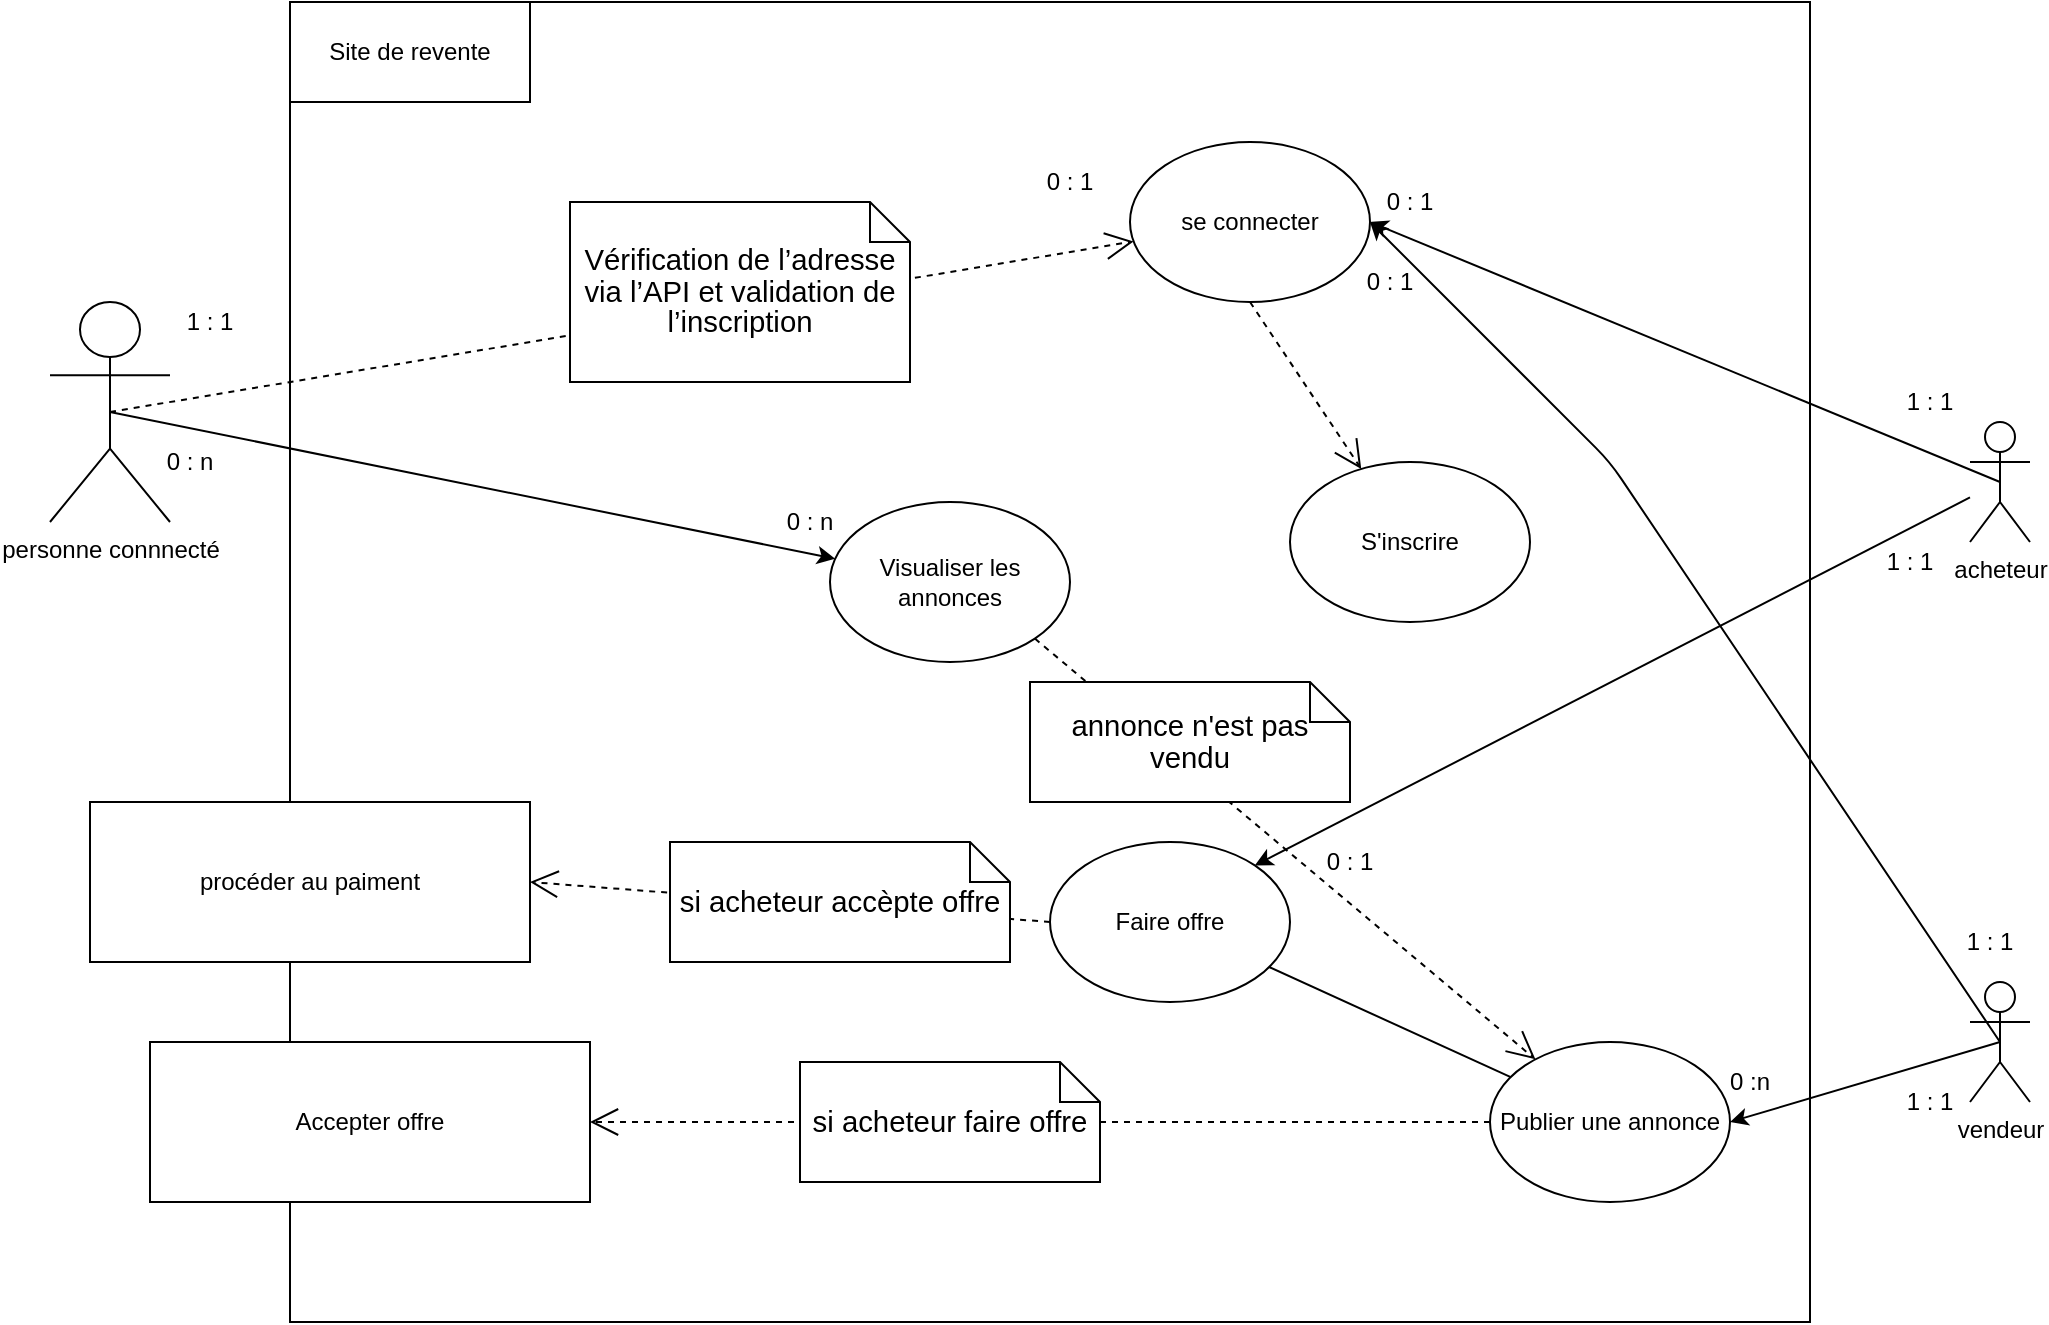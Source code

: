 <mxfile version="14.2.4" type="device" pages="4"><diagram id="rgBMJXBzoV_XXJO4vEb3" name="Page-1"><mxGraphModel dx="4521" dy="578" grid="1" gridSize="10" guides="1" tooltips="1" connect="1" arrows="1" fold="1" page="1" pageScale="1" pageWidth="3300" pageHeight="4681" math="0" shadow="0"><root><mxCell id="0"/><mxCell id="1" parent="0"/><mxCell id="BwnUy5WN9naEGn0tJ4Rj-2" value="" style="rounded=0;whiteSpace=wrap;html=1;" vertex="1" parent="1"><mxGeometry x="110" y="30" width="760" height="660" as="geometry"/></mxCell><mxCell id="BwnUy5WN9naEGn0tJ4Rj-3" value="Site de revente" style="rounded=0;whiteSpace=wrap;html=1;" vertex="1" parent="1"><mxGeometry x="110" y="30" width="120" height="50" as="geometry"/></mxCell><mxCell id="BwnUy5WN9naEGn0tJ4Rj-11" value="acheteur" style="shape=umlActor;verticalLabelPosition=bottom;verticalAlign=top;html=1;outlineConnect=0;" vertex="1" parent="1"><mxGeometry x="950" y="240" width="30" height="60" as="geometry"/></mxCell><mxCell id="BwnUy5WN9naEGn0tJ4Rj-12" value="vendeur" style="shape=umlActor;verticalLabelPosition=bottom;verticalAlign=top;html=1;outlineConnect=0;" vertex="1" parent="1"><mxGeometry x="950" y="520" width="30" height="60" as="geometry"/></mxCell><mxCell id="BwnUy5WN9naEGn0tJ4Rj-13" value="personne connnecté" style="shape=umlActor;verticalLabelPosition=bottom;verticalAlign=top;html=1;outlineConnect=0;" vertex="1" parent="1"><mxGeometry x="-10" y="180" width="60" height="110" as="geometry"/></mxCell><mxCell id="BwnUy5WN9naEGn0tJ4Rj-14" value="se connecter" style="ellipse;whiteSpace=wrap;html=1;" vertex="1" parent="1"><mxGeometry x="530" y="100" width="120" height="80" as="geometry"/></mxCell><mxCell id="BwnUy5WN9naEGn0tJ4Rj-16" value="S'inscrire" style="ellipse;whiteSpace=wrap;html=1;" vertex="1" parent="1"><mxGeometry x="610" y="260" width="120" height="80" as="geometry"/></mxCell><mxCell id="BwnUy5WN9naEGn0tJ4Rj-17" value="" style="endArrow=open;endSize=12;dashed=1;html=1;exitX=0.5;exitY=1;exitDx=0;exitDy=0;" edge="1" parent="1" source="BwnUy5WN9naEGn0tJ4Rj-14" target="BwnUy5WN9naEGn0tJ4Rj-16"><mxGeometry width="160" relative="1" as="geometry"><mxPoint x="350" y="290" as="sourcePoint"/><mxPoint x="510" y="290" as="targetPoint"/></mxGeometry></mxCell><mxCell id="BwnUy5WN9naEGn0tJ4Rj-19" value="" style="endArrow=classic;html=1;exitX=0.5;exitY=0.5;exitDx=0;exitDy=0;exitPerimeter=0;entryX=1;entryY=0.5;entryDx=0;entryDy=0;" edge="1" parent="1" source="BwnUy5WN9naEGn0tJ4Rj-12" target="BwnUy5WN9naEGn0tJ4Rj-14"><mxGeometry width="50" height="50" relative="1" as="geometry"><mxPoint x="400" y="320" as="sourcePoint"/><mxPoint x="450" y="270" as="targetPoint"/><Array as="points"><mxPoint x="770" y="260"/></Array></mxGeometry></mxCell><mxCell id="BwnUy5WN9naEGn0tJ4Rj-20" value="" style="endArrow=classic;html=1;entryX=1;entryY=0.5;entryDx=0;entryDy=0;exitX=0.5;exitY=0.5;exitDx=0;exitDy=0;exitPerimeter=0;" edge="1" parent="1" source="BwnUy5WN9naEGn0tJ4Rj-11" target="BwnUy5WN9naEGn0tJ4Rj-14"><mxGeometry width="50" height="50" relative="1" as="geometry"><mxPoint x="400" y="320" as="sourcePoint"/><mxPoint x="450" y="270" as="targetPoint"/></mxGeometry></mxCell><mxCell id="BwnUy5WN9naEGn0tJ4Rj-21" value="Visualiser les annonces" style="ellipse;whiteSpace=wrap;html=1;" vertex="1" parent="1"><mxGeometry x="380" y="280" width="120" height="80" as="geometry"/></mxCell><mxCell id="BwnUy5WN9naEGn0tJ4Rj-22" value="" style="endArrow=classic;html=1;exitX=0.5;exitY=0.5;exitDx=0;exitDy=0;exitPerimeter=0;" edge="1" parent="1" source="BwnUy5WN9naEGn0tJ4Rj-13" target="BwnUy5WN9naEGn0tJ4Rj-21"><mxGeometry width="50" height="50" relative="1" as="geometry"><mxPoint x="400" y="310" as="sourcePoint"/><mxPoint x="450" y="260" as="targetPoint"/></mxGeometry></mxCell><mxCell id="BwnUy5WN9naEGn0tJ4Rj-23" value="" style="endArrow=open;endSize=12;dashed=1;html=1;exitX=0.5;exitY=0.5;exitDx=0;exitDy=0;exitPerimeter=0;" edge="1" parent="1" source="BwnUy5WN9naEGn0tJ4Rj-13" target="BwnUy5WN9naEGn0tJ4Rj-14"><mxGeometry width="160" relative="1" as="geometry"><mxPoint x="160" y="200" as="sourcePoint"/><mxPoint x="690" y="290" as="targetPoint"/></mxGeometry></mxCell><mxCell id="BwnUy5WN9naEGn0tJ4Rj-26" value="&lt;span style=&quot;font-size: 11.0pt ; line-height: 107% ; font-family: &amp;#34;calibri&amp;#34; , sans-serif&quot;&gt;Vérification de l’adresse via l’API et validation de l’inscription&lt;/span&gt;" style="shape=note;size=20;whiteSpace=wrap;html=1;" vertex="1" parent="1"><mxGeometry x="250" y="130" width="170" height="90" as="geometry"/></mxCell><mxCell id="BwnUy5WN9naEGn0tJ4Rj-29" value="Faire offre" style="ellipse;whiteSpace=wrap;html=1;" vertex="1" parent="1"><mxGeometry x="490" y="450" width="120" height="80" as="geometry"/></mxCell><mxCell id="BwnUy5WN9naEGn0tJ4Rj-30" value="" style="endArrow=classic;html=1;entryX=1;entryY=0;entryDx=0;entryDy=0;" edge="1" parent="1" source="BwnUy5WN9naEGn0tJ4Rj-11" target="BwnUy5WN9naEGn0tJ4Rj-29"><mxGeometry width="50" height="50" relative="1" as="geometry"><mxPoint x="960" y="270" as="sourcePoint"/><mxPoint x="480" y="370" as="targetPoint"/></mxGeometry></mxCell><mxCell id="BwnUy5WN9naEGn0tJ4Rj-31" value="Publier une annonce" style="ellipse;whiteSpace=wrap;html=1;" vertex="1" parent="1"><mxGeometry x="710" y="550" width="120" height="80" as="geometry"/></mxCell><mxCell id="BwnUy5WN9naEGn0tJ4Rj-32" value="" style="endArrow=classic;html=1;exitX=0.5;exitY=0.5;exitDx=0;exitDy=0;exitPerimeter=0;entryX=1;entryY=0.5;entryDx=0;entryDy=0;" edge="1" parent="1" source="BwnUy5WN9naEGn0tJ4Rj-12" target="BwnUy5WN9naEGn0tJ4Rj-31"><mxGeometry width="50" height="50" relative="1" as="geometry"><mxPoint x="430" y="420" as="sourcePoint"/><mxPoint x="480" y="370" as="targetPoint"/></mxGeometry></mxCell><mxCell id="BwnUy5WN9naEGn0tJ4Rj-33" value="" style="endArrow=none;html=1;" edge="1" parent="1" source="BwnUy5WN9naEGn0tJ4Rj-31" target="BwnUy5WN9naEGn0tJ4Rj-29"><mxGeometry width="50" height="50" relative="1" as="geometry"><mxPoint x="430" y="420" as="sourcePoint"/><mxPoint x="480" y="370" as="targetPoint"/></mxGeometry></mxCell><mxCell id="BwnUy5WN9naEGn0tJ4Rj-35" value="" style="endArrow=open;endSize=12;dashed=1;html=1;exitX=1;exitY=1;exitDx=0;exitDy=0;" edge="1" parent="1" source="BwnUy5WN9naEGn0tJ4Rj-21" target="BwnUy5WN9naEGn0tJ4Rj-31"><mxGeometry width="160" relative="1" as="geometry"><mxPoint x="370" y="390" as="sourcePoint"/><mxPoint x="530" y="390" as="targetPoint"/></mxGeometry></mxCell><mxCell id="BwnUy5WN9naEGn0tJ4Rj-36" value="&lt;span style=&quot;font-size: 11.0pt ; line-height: 107% ; font-family: &amp;#34;calibri&amp;#34; , sans-serif&quot;&gt;annonce n'est pas vendu&lt;/span&gt;" style="shape=note;size=20;whiteSpace=wrap;html=1;" vertex="1" parent="1"><mxGeometry x="480" y="370" width="160" height="60" as="geometry"/></mxCell><mxCell id="BwnUy5WN9naEGn0tJ4Rj-39" value="procéder au paiment" style="rounded=0;whiteSpace=wrap;html=1;" vertex="1" parent="1"><mxGeometry x="10" y="430" width="220" height="80" as="geometry"/></mxCell><mxCell id="BwnUy5WN9naEGn0tJ4Rj-40" value="" style="endArrow=open;endSize=12;dashed=1;html=1;exitX=0;exitY=0.5;exitDx=0;exitDy=0;entryX=1;entryY=0.5;entryDx=0;entryDy=0;" edge="1" parent="1" source="BwnUy5WN9naEGn0tJ4Rj-29" target="BwnUy5WN9naEGn0tJ4Rj-39"><mxGeometry width="160" relative="1" as="geometry"><mxPoint x="370" y="550" as="sourcePoint"/><mxPoint x="530" y="550" as="targetPoint"/></mxGeometry></mxCell><mxCell id="BwnUy5WN9naEGn0tJ4Rj-41" value="&lt;font face=&quot;calibri, sans-serif&quot;&gt;&lt;span style=&quot;font-size: 14.667px&quot;&gt;si acheteur accèpte offre&lt;/span&gt;&lt;/font&gt;" style="shape=note;size=20;whiteSpace=wrap;html=1;" vertex="1" parent="1"><mxGeometry x="300" y="450" width="170" height="60" as="geometry"/></mxCell><mxCell id="BwnUy5WN9naEGn0tJ4Rj-42" value="Accepter offre" style="rounded=0;whiteSpace=wrap;html=1;" vertex="1" parent="1"><mxGeometry x="40" y="550" width="220" height="80" as="geometry"/></mxCell><mxCell id="BwnUy5WN9naEGn0tJ4Rj-43" value="" style="endArrow=open;endSize=12;dashed=1;html=1;exitX=0;exitY=0.5;exitDx=0;exitDy=0;entryX=1;entryY=0.5;entryDx=0;entryDy=0;" edge="1" parent="1" source="BwnUy5WN9naEGn0tJ4Rj-31" target="BwnUy5WN9naEGn0tJ4Rj-42"><mxGeometry width="160" relative="1" as="geometry"><mxPoint x="370" y="570" as="sourcePoint"/><mxPoint x="530" y="570" as="targetPoint"/></mxGeometry></mxCell><mxCell id="BwnUy5WN9naEGn0tJ4Rj-44" value="&lt;font face=&quot;calibri, sans-serif&quot;&gt;&lt;span style=&quot;font-size: 14.667px&quot;&gt;si acheteur faire offre&lt;/span&gt;&lt;/font&gt;" style="shape=note;size=20;whiteSpace=wrap;html=1;" vertex="1" parent="1"><mxGeometry x="365" y="560" width="150" height="60" as="geometry"/></mxCell><mxCell id="BwnUy5WN9naEGn0tJ4Rj-45" value="1 : 1" style="text;html=1;strokeColor=none;fillColor=none;align=center;verticalAlign=middle;whiteSpace=wrap;rounded=0;" vertex="1" parent="1"><mxGeometry x="50" y="180" width="40" height="20" as="geometry"/></mxCell><mxCell id="BwnUy5WN9naEGn0tJ4Rj-46" value="0 : 1" style="text;html=1;strokeColor=none;fillColor=none;align=center;verticalAlign=middle;whiteSpace=wrap;rounded=0;" vertex="1" parent="1"><mxGeometry x="480" y="110" width="40" height="20" as="geometry"/></mxCell><mxCell id="BwnUy5WN9naEGn0tJ4Rj-47" value="1 : 1" style="text;html=1;strokeColor=none;fillColor=none;align=center;verticalAlign=middle;whiteSpace=wrap;rounded=0;" vertex="1" parent="1"><mxGeometry x="910" y="220" width="40" height="20" as="geometry"/></mxCell><mxCell id="BwnUy5WN9naEGn0tJ4Rj-48" value="1 : 1" style="text;html=1;strokeColor=none;fillColor=none;align=center;verticalAlign=middle;whiteSpace=wrap;rounded=0;" vertex="1" parent="1"><mxGeometry x="940" y="490" width="40" height="20" as="geometry"/></mxCell><mxCell id="BwnUy5WN9naEGn0tJ4Rj-49" value="0 : 1" style="text;html=1;strokeColor=none;fillColor=none;align=center;verticalAlign=middle;whiteSpace=wrap;rounded=0;" vertex="1" parent="1"><mxGeometry x="650" y="120" width="40" height="20" as="geometry"/></mxCell><mxCell id="BwnUy5WN9naEGn0tJ4Rj-50" value="0 : 1" style="text;html=1;strokeColor=none;fillColor=none;align=center;verticalAlign=middle;whiteSpace=wrap;rounded=0;" vertex="1" parent="1"><mxGeometry x="640" y="160" width="40" height="20" as="geometry"/></mxCell><mxCell id="BwnUy5WN9naEGn0tJ4Rj-52" value="0 : n" style="text;html=1;strokeColor=none;fillColor=none;align=center;verticalAlign=middle;whiteSpace=wrap;rounded=0;" vertex="1" parent="1"><mxGeometry x="40" y="250" width="40" height="20" as="geometry"/></mxCell><mxCell id="BwnUy5WN9naEGn0tJ4Rj-53" value="0 : n" style="text;html=1;strokeColor=none;fillColor=none;align=center;verticalAlign=middle;whiteSpace=wrap;rounded=0;" vertex="1" parent="1"><mxGeometry x="350" y="280" width="40" height="20" as="geometry"/></mxCell><mxCell id="BwnUy5WN9naEGn0tJ4Rj-54" value="0 : 1" style="text;html=1;strokeColor=none;fillColor=none;align=center;verticalAlign=middle;whiteSpace=wrap;rounded=0;" vertex="1" parent="1"><mxGeometry x="620" y="450" width="40" height="20" as="geometry"/></mxCell><mxCell id="BwnUy5WN9naEGn0tJ4Rj-55" value="0 :n" style="text;html=1;strokeColor=none;fillColor=none;align=center;verticalAlign=middle;whiteSpace=wrap;rounded=0;" vertex="1" parent="1"><mxGeometry x="820" y="560" width="40" height="20" as="geometry"/></mxCell><mxCell id="BwnUy5WN9naEGn0tJ4Rj-56" value="1 : 1" style="text;html=1;strokeColor=none;fillColor=none;align=center;verticalAlign=middle;whiteSpace=wrap;rounded=0;" vertex="1" parent="1"><mxGeometry x="910" y="570" width="40" height="20" as="geometry"/></mxCell><mxCell id="BwnUy5WN9naEGn0tJ4Rj-58" value="1 : 1" style="text;html=1;strokeColor=none;fillColor=none;align=center;verticalAlign=middle;whiteSpace=wrap;rounded=0;" vertex="1" parent="1"><mxGeometry x="900" y="300" width="40" height="20" as="geometry"/></mxCell></root></mxGraphModel></diagram><diagram id="eQbQhal6vvcJVeDQM9eu" name="Page-2"><mxGraphModel dx="1550" dy="712" grid="1" gridSize="10" guides="1" tooltips="1" connect="1" arrows="1" fold="1" page="1" pageScale="1" pageWidth="3300" pageHeight="4681" math="0" shadow="0"><root><mxCell id="bkGjU59DCvPGElYtWA92-0"/><mxCell id="bkGjU59DCvPGElYtWA92-1" parent="bkGjU59DCvPGElYtWA92-0"/><mxCell id="bkGjU59DCvPGElYtWA92-2" value="annonce" style="swimlane;fontStyle=0;childLayout=stackLayout;horizontal=1;startSize=26;horizontalStack=0;resizeParent=1;resizeParentMax=0;resizeLast=0;collapsible=1;marginBottom=0;align=center;fontSize=14;" vertex="1" parent="bkGjU59DCvPGElYtWA92-1"><mxGeometry x="450" y="220" width="160" height="106" as="geometry"/></mxCell><mxCell id="bkGjU59DCvPGElYtWA92-20" value="int meilleur offre" style="text;html=1;align=center;verticalAlign=middle;resizable=0;points=[];autosize=1;" vertex="1" parent="bkGjU59DCvPGElYtWA92-2"><mxGeometry y="26" width="160" height="20" as="geometry"/></mxCell><mxCell id="bkGjU59DCvPGElYtWA92-39" value="string vendeur" style="text;html=1;align=center;verticalAlign=middle;resizable=0;points=[];autosize=1;" vertex="1" parent="bkGjU59DCvPGElYtWA92-2"><mxGeometry y="46" width="160" height="20" as="geometry"/></mxCell><mxCell id="bkGjU59DCvPGElYtWA92-44" value="string catégorie" style="text;html=1;align=center;verticalAlign=middle;resizable=0;points=[];autosize=1;" vertex="1" parent="bkGjU59DCvPGElYtWA92-2"><mxGeometry y="66" width="160" height="20" as="geometry"/></mxCell><mxCell id="bkGjU59DCvPGElYtWA92-45" value="string sous catégorie" style="text;html=1;align=center;verticalAlign=middle;resizable=0;points=[];autosize=1;" vertex="1" parent="bkGjU59DCvPGElYtWA92-2"><mxGeometry y="86" width="160" height="20" as="geometry"/></mxCell><mxCell id="bkGjU59DCvPGElYtWA92-7" value="personne" style="swimlane;fontStyle=0;childLayout=stackLayout;horizontal=1;startSize=26;horizontalStack=0;resizeParent=1;resizeParentMax=0;resizeLast=0;collapsible=1;marginBottom=0;align=center;fontSize=14;" vertex="1" parent="bkGjU59DCvPGElYtWA92-1"><mxGeometry x="200" width="160" height="166" as="geometry"/></mxCell><mxCell id="bkGjU59DCvPGElYtWA92-15" value="string Acheteur" style="text;html=1;align=center;verticalAlign=middle;resizable=0;points=[];autosize=1;" vertex="1" parent="bkGjU59DCvPGElYtWA92-7"><mxGeometry y="26" width="160" height="20" as="geometry"/></mxCell><mxCell id="bkGjU59DCvPGElYtWA92-16" value="string vedeur" style="text;html=1;align=center;verticalAlign=middle;resizable=0;points=[];autosize=1;" vertex="1" parent="bkGjU59DCvPGElYtWA92-7"><mxGeometry y="46" width="160" height="20" as="geometry"/></mxCell><mxCell id="bkGjU59DCvPGElYtWA92-34" value="string pseudo" style="text;html=1;strokeColor=none;fillColor=none;align=center;verticalAlign=middle;whiteSpace=wrap;rounded=0;" vertex="1" parent="bkGjU59DCvPGElYtWA92-7"><mxGeometry y="66" width="160" height="20" as="geometry"/></mxCell><mxCell id="bkGjU59DCvPGElYtWA92-17" value="string personne connecté" style="text;html=1;align=center;verticalAlign=middle;resizable=0;points=[];autosize=1;" vertex="1" parent="bkGjU59DCvPGElYtWA92-7"><mxGeometry y="86" width="160" height="20" as="geometry"/></mxCell><mxCell id="bkGjU59DCvPGElYtWA92-33" value="numéro de tel" style="text;html=1;strokeColor=none;fillColor=none;align=center;verticalAlign=middle;whiteSpace=wrap;rounded=0;" vertex="1" parent="bkGjU59DCvPGElYtWA92-7"><mxGeometry y="106" width="160" height="20" as="geometry"/></mxCell><mxCell id="bkGjU59DCvPGElYtWA92-37" value="string mail" style="text;html=1;strokeColor=none;fillColor=none;align=center;verticalAlign=middle;whiteSpace=wrap;rounded=0;" vertex="1" parent="bkGjU59DCvPGElYtWA92-7"><mxGeometry y="126" width="160" height="20" as="geometry"/></mxCell><mxCell id="bkGjU59DCvPGElYtWA92-38" value="string adresse" style="text;html=1;strokeColor=none;fillColor=none;align=center;verticalAlign=middle;whiteSpace=wrap;rounded=0;" vertex="1" parent="bkGjU59DCvPGElYtWA92-7"><mxGeometry y="146" width="160" height="20" as="geometry"/></mxCell><mxCell id="bkGjU59DCvPGElYtWA92-8" value="sous_catégorie" style="swimlane;fontStyle=0;childLayout=stackLayout;horizontal=1;startSize=26;horizontalStack=0;resizeParent=1;resizeParentMax=0;resizeLast=0;collapsible=1;marginBottom=0;align=center;fontSize=14;" vertex="1" parent="bkGjU59DCvPGElYtWA92-1"><mxGeometry x="180" y="540" width="160" height="46" as="geometry"/></mxCell><mxCell id="bkGjU59DCvPGElYtWA92-23" value="string nom" style="text;html=1;strokeColor=none;fillColor=none;align=center;verticalAlign=middle;whiteSpace=wrap;rounded=0;" vertex="1" parent="bkGjU59DCvPGElYtWA92-8"><mxGeometry y="26" width="160" height="20" as="geometry"/></mxCell><mxCell id="bkGjU59DCvPGElYtWA92-9" value="catégorie" style="swimlane;fontStyle=0;childLayout=stackLayout;horizontal=1;startSize=26;horizontalStack=0;resizeParent=1;resizeParentMax=0;resizeLast=0;collapsible=1;marginBottom=0;align=center;fontSize=14;" vertex="1" parent="bkGjU59DCvPGElYtWA92-1"><mxGeometry x="180" y="410" width="160" height="46" as="geometry"/></mxCell><mxCell id="bkGjU59DCvPGElYtWA92-22" value="string Text" style="text;html=1;strokeColor=none;fillColor=none;align=center;verticalAlign=middle;whiteSpace=wrap;rounded=0;" vertex="1" parent="bkGjU59DCvPGElYtWA92-9"><mxGeometry y="26" width="160" height="20" as="geometry"/></mxCell><mxCell id="bkGjU59DCvPGElYtWA92-11" value="offre" style="swimlane;fontStyle=0;childLayout=stackLayout;horizontal=1;startSize=26;horizontalStack=0;resizeParent=1;resizeParentMax=0;resizeLast=0;collapsible=1;marginBottom=0;align=center;fontSize=14;" vertex="1" parent="bkGjU59DCvPGElYtWA92-1"><mxGeometry x="500" y="70" width="160" height="86" as="geometry"/></mxCell><mxCell id="bkGjU59DCvPGElYtWA92-21" value="int prix" style="text;html=1;strokeColor=none;fillColor=none;align=center;verticalAlign=middle;whiteSpace=wrap;rounded=0;" vertex="1" parent="bkGjU59DCvPGElYtWA92-11"><mxGeometry y="26" width="160" height="20" as="geometry"/></mxCell><mxCell id="bkGjU59DCvPGElYtWA92-42" value="string acheteur" style="text;html=1;align=center;verticalAlign=middle;resizable=0;points=[];autosize=1;" vertex="1" parent="bkGjU59DCvPGElYtWA92-11"><mxGeometry y="46" width="160" height="20" as="geometry"/></mxCell><mxCell id="bkGjU59DCvPGElYtWA92-43" value="string annonce" style="text;html=1;align=center;verticalAlign=middle;resizable=0;points=[];autosize=1;" vertex="1" parent="bkGjU59DCvPGElYtWA92-11"><mxGeometry y="66" width="160" height="20" as="geometry"/></mxCell><mxCell id="bkGjU59DCvPGElYtWA92-12" value="" style="endArrow=classic;html=1;exitX=0.5;exitY=1;exitDx=0;exitDy=0;entryX=0.5;entryY=0;entryDx=0;entryDy=0;" edge="1" parent="bkGjU59DCvPGElYtWA92-1" source="bkGjU59DCvPGElYtWA92-9" target="bkGjU59DCvPGElYtWA92-8"><mxGeometry width="50" height="50" relative="1" as="geometry"><mxPoint x="480" y="480" as="sourcePoint"/><mxPoint x="530" y="430" as="targetPoint"/></mxGeometry></mxCell><mxCell id="bkGjU59DCvPGElYtWA92-13" value="" style="endArrow=classic;html=1;exitX=0.5;exitY=1;exitDx=0;exitDy=0;entryX=0.5;entryY=0;entryDx=0;entryDy=0;" edge="1" parent="bkGjU59DCvPGElYtWA92-1" source="bkGjU59DCvPGElYtWA92-7" target="bkGjU59DCvPGElYtWA92-2"><mxGeometry width="50" height="50" relative="1" as="geometry"><mxPoint x="500" y="250" as="sourcePoint"/><mxPoint x="550" y="200" as="targetPoint"/></mxGeometry></mxCell><mxCell id="bkGjU59DCvPGElYtWA92-14" value="" style="endArrow=classic;html=1;exitX=0.5;exitY=0;exitDx=0;exitDy=0;entryX=0.5;entryY=1;entryDx=0;entryDy=0;" edge="1" parent="bkGjU59DCvPGElYtWA92-1" source="bkGjU59DCvPGElYtWA92-9" target="bkGjU59DCvPGElYtWA92-2"><mxGeometry width="50" height="50" relative="1" as="geometry"><mxPoint x="500" y="250" as="sourcePoint"/><mxPoint x="550" y="200" as="targetPoint"/></mxGeometry></mxCell><mxCell id="bkGjU59DCvPGElYtWA92-18" value="" style="endArrow=classic;html=1;exitX=1.023;exitY=-0.19;exitDx=0;exitDy=0;exitPerimeter=0;entryX=-0.017;entryY=0.389;entryDx=0;entryDy=0;entryPerimeter=0;" edge="1" parent="bkGjU59DCvPGElYtWA92-1" source="bkGjU59DCvPGElYtWA92-16" target="bkGjU59DCvPGElYtWA92-11"><mxGeometry width="50" height="50" relative="1" as="geometry"><mxPoint x="500" y="250" as="sourcePoint"/><mxPoint x="550" y="200" as="targetPoint"/></mxGeometry></mxCell><mxCell id="bkGjU59DCvPGElYtWA92-19" value="" style="endArrow=classic;html=1;" edge="1" parent="bkGjU59DCvPGElYtWA92-1" source="bkGjU59DCvPGElYtWA92-11"><mxGeometry width="50" height="50" relative="1" as="geometry"><mxPoint x="570" y="130" as="sourcePoint"/><mxPoint x="550" y="220" as="targetPoint"/></mxGeometry></mxCell><mxCell id="bkGjU59DCvPGElYtWA92-24" value="0 : 1" style="text;html=1;strokeColor=none;fillColor=none;align=center;verticalAlign=middle;whiteSpace=wrap;rounded=0;" vertex="1" parent="bkGjU59DCvPGElYtWA92-1"><mxGeometry x="370" y="70" width="40" height="20" as="geometry"/></mxCell><mxCell id="bkGjU59DCvPGElYtWA92-25" value="0 : 1" style="text;html=1;strokeColor=none;fillColor=none;align=center;verticalAlign=middle;whiteSpace=wrap;rounded=0;" vertex="1" parent="bkGjU59DCvPGElYtWA92-1"><mxGeometry x="300" y="180" width="40" height="20" as="geometry"/></mxCell><mxCell id="bkGjU59DCvPGElYtWA92-26" value="1 : 1" style="text;html=1;strokeColor=none;fillColor=none;align=center;verticalAlign=middle;whiteSpace=wrap;rounded=0;" vertex="1" parent="bkGjU59DCvPGElYtWA92-1"><mxGeometry x="560" y="200" width="40" height="20" as="geometry"/></mxCell><mxCell id="bkGjU59DCvPGElYtWA92-27" value="0 : n" style="text;html=1;strokeColor=none;fillColor=none;align=center;verticalAlign=middle;whiteSpace=wrap;rounded=0;" vertex="1" parent="bkGjU59DCvPGElYtWA92-1"><mxGeometry x="590" y="156" width="40" height="20" as="geometry"/></mxCell><mxCell id="bkGjU59DCvPGElYtWA92-28" value="0 : 1" style="text;html=1;strokeColor=none;fillColor=none;align=center;verticalAlign=middle;whiteSpace=wrap;rounded=0;" vertex="1" parent="bkGjU59DCvPGElYtWA92-1"><mxGeometry x="450" y="50" width="40" height="20" as="geometry"/></mxCell><mxCell id="bkGjU59DCvPGElYtWA92-29" value="1 : n&lt;span style=&quot;color: rgba(0 , 0 , 0 , 0) ; font-family: monospace ; font-size: 0px&quot;&gt;%3CmxGraphModel%3E%3Croot%3E%3CmxCell%20id%3D%220%22%2F%3E%3CmxCell%20id%3D%221%22%20parent%3D%220%22%2F%3E%3CmxCell%20id%3D%222%22%20value%3D%220%20%3A%201%22%20style%3D%22text%3Bhtml%3D1%3BstrokeColor%3Dnone%3BfillColor%3Dnone%3Balign%3Dcenter%3BverticalAlign%3Dmiddle%3BwhiteSpace%3Dwrap%3Brounded%3D0%3B%22%20vertex%3D%221%22%20parent%3D%221%22%3E%3CmxGeometry%20x%3D%22360%22%20y%3D%22130%22%20width%3D%2240%22%20height%3D%2220%22%20as%3D%22geometry%22%2F%3E%3C%2FmxCell%3E%3C%2Froot%3E%3C%2FmxGraphModel%3E&lt;/span&gt;&lt;span style=&quot;color: rgba(0 , 0 , 0 , 0) ; font-family: monospace ; font-size: 0px&quot;&gt;%3CmxGraphModel%3E%3Croot%3E%3CmxCell%20id%3D%220%22%2F%3E%3CmxCell%20id%3D%221%22%20parent%3D%220%22%2F%3E%3CmxCell%20id%3D%222%22%20value%3D%220%20%3A%201%22%20style%3D%22text%3Bhtml%3D1%3BstrokeColor%3Dnone%3BfillColor%3Dnone%3Balign%3Dcenter%3BverticalAlign%3Dmiddle%3BwhiteSpace%3Dwrap%3Brounded%3D0%3B%22%20vertex%3D%221%22%20parent%3D%221%22%3E%3CmxGeometry%20x%3D%22360%22%20y%3D%22130%22%20width%3D%2240%22%20height%3D%2220%22%20as%3D%22geometry%22%2F%3E%3C%2FmxCell%3E%3C%2Froot%3E%3C%2FmxGraphModel%3E&lt;/span&gt;" style="text;html=1;strokeColor=none;fillColor=none;align=center;verticalAlign=middle;whiteSpace=wrap;rounded=0;" vertex="1" parent="bkGjU59DCvPGElYtWA92-1"><mxGeometry x="220" y="390" width="40" height="20" as="geometry"/></mxCell><mxCell id="bkGjU59DCvPGElYtWA92-30" value="0 : n&lt;span style=&quot;color: rgba(0 , 0 , 0 , 0) ; font-family: monospace ; font-size: 0px&quot;&gt;%3CmxGraphModel%3E%3Croot%3E%3CmxCell%20id%3D%220%22%2F%3E%3CmxCell%20id%3D%221%22%20parent%3D%220%22%2F%3E%3CmxCell%20id%3D%222%22%20value%3D%220%20%3A%201%22%20style%3D%22text%3Bhtml%3D1%3BstrokeColor%3Dnone%3BfillColor%3Dnone%3Balign%3Dcenter%3BverticalAlign%3Dmiddle%3BwhiteSpace%3Dwrap%3Brounded%3D0%3B%22%20vertex%3D%221%22%20parent%3D%221%22%3E%3CmxGeometry%20x%3D%22360%22%20y%3D%22130%22%20width%3D%2240%22%20height%3D%2220%22%20as%3D%22geometry%22%2F%3E%3C%2FmxCell%3E%3C%2Froot%3E%3C%2FmxGraphModel%3E&lt;/span&gt;&lt;span style=&quot;color: rgba(0 , 0 , 0 , 0) ; font-family: monospace ; font-size: 0px&quot;&gt;%3CmxGraphModel%3E%3Croot%3E%3CmxCell%20id%3D%220%22%2F%3E%3CmxCell%20id%3D%221%22%20parent%3D%220%22%2F%3E%3CmxCell%20id%3D%222%22%20value%3D%220%20%3A%201%22%20style%3D%22text%3Bhtml%3D1%3BstrokeColor%3Dnone%3BfillColor%3Dnone%3Balign%3Dcenter%3BverticalAlign%3Dmiddle%3BwhiteSpace%3Dwrap%3Brounded%3D0%3B%22%20vertex%3D%221%22%20parent%3D%221%22%3E%3CmxGeometry%20x%3D%22360%22%20y%3D%22130%22%20width%3D%2240%22%20height%3D%2220%22%20as%3D%22geometry%22%2F%3E%3C%2FmxCell%3E%3C%2Froot%3E%3C%2FmxGraphModel%3E&lt;/span&gt;" style="text;html=1;strokeColor=none;fillColor=none;align=center;verticalAlign=middle;whiteSpace=wrap;rounded=0;" vertex="1" parent="bkGjU59DCvPGElYtWA92-1"><mxGeometry x="430" y="326" width="40" height="20" as="geometry"/></mxCell><mxCell id="bkGjU59DCvPGElYtWA92-31" value="1 :n" style="text;html=1;strokeColor=none;fillColor=none;align=center;verticalAlign=middle;whiteSpace=wrap;rounded=0;" vertex="1" parent="bkGjU59DCvPGElYtWA92-1"><mxGeometry x="260" y="460" width="40" height="20" as="geometry"/></mxCell><mxCell id="bkGjU59DCvPGElYtWA92-32" value="1 : 1" style="text;html=1;strokeColor=none;fillColor=none;align=center;verticalAlign=middle;whiteSpace=wrap;rounded=0;" vertex="1" parent="bkGjU59DCvPGElYtWA92-1"><mxGeometry x="220" y="510" width="40" height="20" as="geometry"/></mxCell><mxCell id="bkGjU59DCvPGElYtWA92-48" value="0 : n&lt;span style=&quot;color: rgba(0 , 0 , 0 , 0) ; font-family: monospace ; font-size: 0px&quot;&gt;%3CmxGraphModel%3E%3Croot%3E%3CmxCell%20id%3D%220%22%2F%3E%3CmxCell%20id%3D%221%22%20parent%3D%220%22%2F%3E%3CmxCell%20id%3D%222%22%20value%3D%220%20%3A%201%22%20style%3D%22text%3Bhtml%3D1%3BstrokeColor%3Dnone%3BfillColor%3Dnone%3Balign%3Dcenter%3BverticalAlign%3Dmiddle%3BwhiteSpace%3Dwrap%3Brounded%3D0%3B%22%20vertex%3D%221%22%20parent%3D%221%22%3E%3CmxGeometry%20x%3D%22360%22%20y%3D%22130%22%20width%3D%2240%22%20height%3D%2220%22%20as%3D%22geometry%22%2F%3E%3C%2FmxCell%3E%3C%2Froot%3E%3C%2FmxGraphModel%3E&lt;/span&gt;&lt;span style=&quot;color: rgba(0 , 0 , 0 , 0) ; font-family: monospace ; font-size: 0px&quot;&gt;%3CmxGraphModel%3E%3Croot%3E%3CmxCell%20id%3D%220%22%2F%3E%3CmxCell%20id%3D%221%22%20parent%3D%220%22%2F%3E%3CmxCell%20id%3D%222%22%20value%3D%220%20%3A%201%22%20style%3D%22text%3Bhtml%3D1%3BstrokeColor%3Dnone%3BfillColor%3Dnone%3Balign%3Dcenter%3BverticalAlign%3Dmiddle%3BwhiteSpace%3Dwrap%3Brounded%3D0%3B%22%20vertex%3D%221%22%20parent%3D%221%22%3E%3CmxGeometry%20x%3D%22360%22%20y%3D%22130%22%20width%3D%2240%22%20height%3D%2220%22%20as%3D%22geometry%22%2F%3E%3C%2FmxCell%3E%3C%2Froot%3E%3C%2FmxGraphModel%3E&lt;/span&gt;" style="text;html=1;strokeColor=none;fillColor=none;align=center;verticalAlign=middle;whiteSpace=wrap;rounded=0;" vertex="1" parent="bkGjU59DCvPGElYtWA92-1"><mxGeometry x="490" y="346" width="40" height="20" as="geometry"/></mxCell><mxCell id="bkGjU59DCvPGElYtWA92-49" value="1 : n&lt;span style=&quot;color: rgba(0 , 0 , 0 , 0) ; font-family: monospace ; font-size: 0px&quot;&gt;%3CmxGraphModel%3E%3Croot%3E%3CmxCell%20id%3D%220%22%2F%3E%3CmxCell%20id%3D%221%22%20parent%3D%220%22%2F%3E%3CmxCell%20id%3D%222%22%20value%3D%220%20%3A%201%22%20style%3D%22text%3Bhtml%3D1%3BstrokeColor%3Dnone%3BfillColor%3Dnone%3Balign%3Dcenter%3BverticalAlign%3Dmiddle%3BwhiteSpace%3Dwrap%3Brounded%3D0%3B%22%20vertex%3D%221%22%20parent%3D%221%22%3E%3CmxGeometry%20x%3D%22360%22%20y%3D%22130%22%20width%3D%2240%22%20height%3D%2220%22%20as%3D%22geometry%22%2F%3E%3C%2FmxCell%3E%3C%2Froot%3E%3C%2FmxGraphModel%3E&lt;/span&gt;&lt;span style=&quot;color: rgba(0 , 0 , 0 , 0) ; font-family: monospace ; font-size: 0px&quot;&gt;%3CmxGraphModel%3E%3Croot%3E%3CmxCell%20id%3D%220%22%2F%3E%3CmxCell%20id%3D%221%22%20parent%3D%220%22%2F%3E%3CmxCell%20id%3D%222%22%20value%3D%220%20%3A%201%22%20style%3D%22text%3Bhtml%3D1%3BstrokeColor%3Dnone%3BfillColor%3Dnone%3Balign%3Dcenter%3BverticalAlign%3Dmiddle%3BwhiteSpace%3Dwrap%3Brounded%3D0%3B%22%20vertex%3D%221%22%20parent%3D%221%22%3E%3CmxGeometry%20x%3D%22360%22%20y%3D%22130%22%20width%3D%2240%22%20height%3D%2220%22%20as%3D%22geometry%22%2F%3E%3C%2FmxCell%3E%3C%2Froot%3E%3C%2FmxGraphModel%3E&lt;/span&gt;" style="text;html=1;strokeColor=none;fillColor=none;align=center;verticalAlign=middle;whiteSpace=wrap;rounded=0;" vertex="1" parent="bkGjU59DCvPGElYtWA92-1"><mxGeometry x="360" y="553" width="40" height="20" as="geometry"/></mxCell><mxCell id="bkGjU59DCvPGElYtWA92-51" value="" style="endArrow=classic;html=1;entryX=1;entryY=0.5;entryDx=0;entryDy=0;exitX=0.768;exitY=1.012;exitDx=0;exitDy=0;exitPerimeter=0;" edge="1" parent="bkGjU59DCvPGElYtWA92-1" source="bkGjU59DCvPGElYtWA92-45" target="bkGjU59DCvPGElYtWA92-8"><mxGeometry width="50" height="50" relative="1" as="geometry"><mxPoint x="490" y="480" as="sourcePoint"/><mxPoint x="540" y="430" as="targetPoint"/></mxGeometry></mxCell><mxCell id="bkGjU59DCvPGElYtWA92-53" value="concerne&lt;span style=&quot;color: rgba(0 , 0 , 0 , 0) ; font-family: monospace ; font-size: 0px&quot;&gt;%3CmxGraphModel%3E%3Croot%3E%3CmxCell%20id%3D%220%22%2F%3E%3CmxCell%20id%3D%221%22%20parent%3D%220%22%2F%3E%3CmxCell%20id%3D%222%22%20value%3D%221%20%3A%20n%26lt%3Bspan%20style%3D%26quot%3Bcolor%3A%20rgba(0%20%2C%200%20%2C%200%20%2C%200)%20%3B%20font-family%3A%20monospace%20%3B%20font-size%3A%200px%26quot%3B%26gt%3B%253CmxGraphModel%253E%253Croot%253E%253CmxCell%2520id%253D%25220%2522%252F%253E%253CmxCell%2520id%253D%25221%2522%2520parent%253D%25220%2522%252F%253E%253CmxCell%2520id%253D%25222%2522%2520value%253D%25220%2520%253A%25201%2522%2520style%253D%2522text%253Bhtml%253D1%253BstrokeColor%253Dnone%253BfillColor%253Dnone%253Balign%253Dcenter%253BverticalAlign%253Dmiddle%253BwhiteSpace%253Dwrap%253Brounded%253D0%253B%2522%2520vertex%253D%25221%2522%2520parent%253D%25221%2522%253E%253CmxGeometry%2520x%253D%2522360%2522%2520y%253D%2522130%2522%2520width%253D%252240%2522%2520height%253D%252220%2522%2520as%253D%2522geometry%2522%252F%253E%253C%252FmxCell%253E%253C%252Froot%253E%253C%252FmxGraphModel%253E%26lt%3B%2Fspan%26gt%3B%26lt%3Bspan%20style%3D%26quot%3Bcolor%3A%20rgba(0%20%2C%200%20%2C%200%20%2C%200)%20%3B%20font-family%3A%20monospace%20%3B%20font-size%3A%200px%26quot%3B%26gt%3B%253CmxGraphModel%253E%253Croot%253E%253CmxCell%2520id%253D%25220%2522%252F%253E%253CmxCell%2520id%253D%25221%2522%2520parent%253D%25220%2522%252F%253E%253CmxCell%2520id%253D%25222%2522%2520value%253D%25220%2520%253A%25201%2522%2520style%253D%2522text%253Bhtml%253D1%253BstrokeColor%253Dnone%253BfillColor%253Dnone%253Balign%253Dcenter%253BverticalAlign%253Dmiddle%253BwhiteSpace%253Dwrap%253Brounded%253D0%253B%2522%2520vertex%253D%25221%2522%2520parent%253D%25221%2522%253E%253CmxGeometry%2520x%253D%2522360%2522%2520y%253D%2522130%2522%2520width%253D%252240%2522%2520height%253D%252220%2522%2520as%253D%2522geometry%2522%252F%253E%253C%252FmxCell%253E%253C%252Froot%253E%253C%252FmxGraphModel%253E%26lt%3B%2Fspan%26gt%3B%22%20style%3D%22text%3Bhtml%3D1%3BstrokeColor%3Dnone%3BfillColor%3Dnone%3Balign%3Dcenter%3BverticalAlign%3Dmiddle%3BwhiteSpace%3Dwrap%3Brounded%3D0%3B%22%20vertex%3D%221%22%20parent%3D%221%22%3E%3CmxGeometry%20x%3D%22220%22%20y%3D%22390%22%20width%3D%2240%22%20height%3D%2220%22%20as%3D%22geometry%22%2F%3E%3C%2FmxCell%3E%3C%2Froot%3E%3C%2FmxGraphModel%3E&lt;/span&gt;" style="text;html=1;strokeColor=none;fillColor=none;align=center;verticalAlign=middle;whiteSpace=wrap;rounded=0;" vertex="1" parent="bkGjU59DCvPGElYtWA92-1"><mxGeometry x="330" y="346" width="40" height="20" as="geometry"/></mxCell><mxCell id="bkGjU59DCvPGElYtWA92-54" value="concerne&lt;span style=&quot;color: rgba(0 , 0 , 0 , 0) ; font-family: monospace ; font-size: 0px&quot;&gt;%3CmxGraphModel%3E%3Croot%3E%3CmxCell%20id%3D%220%22%2F%3E%3CmxCell%20id%3D%221%22%20parent%3D%220%22%2F%3E%3CmxCell%20id%3D%222%22%20value%3D%221%20%3A%20n%26lt%3Bspan%20style%3D%26quot%3Bcolor%3A%20rgba(0%20%2C%200%20%2C%200%20%2C%200)%20%3B%20font-family%3A%20monospace%20%3B%20font-size%3A%200px%26quot%3B%26gt%3B%253CmxGraphModel%253E%253Croot%253E%253CmxCell%2520id%253D%25220%2522%252F%253E%253CmxCell%2520id%253D%25221%2522%2520parent%253D%25220%2522%252F%253E%253CmxCell%2520id%253D%25222%2522%2520value%253D%25220%2520%253A%25201%2522%2520style%253D%2522text%253Bhtml%253D1%253BstrokeColor%253Dnone%253BfillColor%253Dnone%253Balign%253Dcenter%253BverticalAlign%253Dmiddle%253BwhiteSpace%253Dwrap%253Brounded%253D0%253B%2522%2520vertex%253D%25221%2522%2520parent%253D%25221%2522%253E%253CmxGeometry%2520x%253D%2522360%2522%2520y%253D%2522130%2522%2520width%253D%252240%2522%2520height%253D%252220%2522%2520as%253D%2522geometry%2522%252F%253E%253C%252FmxCell%253E%253C%252Froot%253E%253C%252FmxGraphModel%253E%26lt%3B%2Fspan%26gt%3B%26lt%3Bspan%20style%3D%26quot%3Bcolor%3A%20rgba(0%20%2C%200%20%2C%200%20%2C%200)%20%3B%20font-family%3A%20monospace%20%3B%20font-size%3A%200px%26quot%3B%26gt%3B%253CmxGraphModel%253E%253Croot%253E%253CmxCell%2520id%253D%25220%2522%252F%253E%253CmxCell%2520id%253D%25221%2522%2520parent%253D%25220%2522%252F%253E%253CmxCell%2520id%253D%25222%2522%2520value%253D%25220%2520%253A%25201%2522%2520style%253D%2522text%253Bhtml%253D1%253BstrokeColor%253Dnone%253BfillColor%253Dnone%253Balign%253Dcenter%253BverticalAlign%253Dmiddle%253BwhiteSpace%253Dwrap%253Brounded%253D0%253B%2522%2520vertex%253D%25221%2522%2520parent%253D%25221%2522%253E%253CmxGeometry%2520x%253D%2522360%2522%2520y%253D%2522130%2522%2520width%253D%252240%2522%2520height%253D%252220%2522%2520as%253D%2522geometry%2522%252F%253E%253C%252FmxCell%253E%253C%252Froot%253E%253C%252FmxGraphModel%253E%26lt%3B%2Fspan%26gt%3B%22%20style%3D%22text%3Bhtml%3D1%3BstrokeColor%3Dnone%3BfillColor%3Dnone%3Balign%3Dcenter%3BverticalAlign%3Dmiddle%3BwhiteSpace%3Dwrap%3Brounded%3D0%3B%22%20vertex%3D%221%22%20parent%3D%221%22%3E%3CmxGeometry%20x%3D%22220%22%20y%3D%22390%22%20width%3D%2240%22%20height%3D%2220%22%20as%3D%22geometry%22%2F%3E%3C%2FmxCell%3E%3C%2Froot%3E%3C%2FmxGraphModel%3E&lt;/span&gt;" style="text;html=1;strokeColor=none;fillColor=none;align=center;verticalAlign=middle;whiteSpace=wrap;rounded=0;" vertex="1" parent="bkGjU59DCvPGElYtWA92-1"><mxGeometry x="410" y="40" width="40" height="20" as="geometry"/></mxCell><mxCell id="bkGjU59DCvPGElYtWA92-55" value="publie" style="text;html=1;strokeColor=none;fillColor=none;align=center;verticalAlign=middle;whiteSpace=wrap;rounded=0;" vertex="1" parent="bkGjU59DCvPGElYtWA92-1"><mxGeometry x="400" y="166" width="40" height="20" as="geometry"/></mxCell></root></mxGraphModel></diagram><diagram id="JhtWAhAgYUg7jz3Q6BLG" name="Page-3"><mxGraphModel dx="1069" dy="491" grid="1" gridSize="10" guides="1" tooltips="1" connect="1" arrows="1" fold="1" page="1" pageScale="1" pageWidth="3300" pageHeight="4681" math="0" shadow="0"><root><mxCell id="gzIqmtY87CCTPTrO_Snx-0"/><mxCell id="gzIqmtY87CCTPTrO_Snx-1" parent="gzIqmtY87CCTPTrO_Snx-0"/><mxCell id="gzIqmtY87CCTPTrO_Snx-3" value="Actor" style="shape=umlActor;verticalLabelPosition=bottom;verticalAlign=top;html=1;outlineConnect=0;" vertex="1" parent="gzIqmtY87CCTPTrO_Snx-1"><mxGeometry x="670" y="420" width="30" height="60" as="geometry"/></mxCell><mxCell id="gzIqmtY87CCTPTrO_Snx-6" value="Site annonce&amp;nbsp;" style="rounded=0;whiteSpace=wrap;html=1;" vertex="1" parent="gzIqmtY87CCTPTrO_Snx-1"><mxGeometry x="820" y="430" width="120" height="60" as="geometry"/></mxCell><mxCell id="gzIqmtY87CCTPTrO_Snx-7" value="site verification" style="rounded=0;whiteSpace=wrap;html=1;" vertex="1" parent="gzIqmtY87CCTPTrO_Snx-1"><mxGeometry x="1030" y="430" width="120" height="60" as="geometry"/></mxCell><mxCell id="gzIqmtY87CCTPTrO_Snx-8" value="" style="endArrow=none;dashed=1;html=1;dashPattern=1 3;strokeWidth=2;entryX=0.5;entryY=1;entryDx=0;entryDy=0;" edge="1" parent="gzIqmtY87CCTPTrO_Snx-1" source="gzIqmtY87CCTPTrO_Snx-17" target="gzIqmtY87CCTPTrO_Snx-6"><mxGeometry width="50" height="50" relative="1" as="geometry"><mxPoint x="880" y="860" as="sourcePoint"/><mxPoint x="1040" y="460" as="targetPoint"/></mxGeometry></mxCell><mxCell id="gzIqmtY87CCTPTrO_Snx-9" value="" style="endArrow=none;dashed=1;html=1;dashPattern=1 3;strokeWidth=2;entryX=0.5;entryY=1;entryDx=0;entryDy=0;" edge="1" parent="gzIqmtY87CCTPTrO_Snx-1"><mxGeometry width="50" height="50" relative="1" as="geometry"><mxPoint x="1089.66" y="860" as="sourcePoint"/><mxPoint x="1089.66" y="490.0" as="targetPoint"/></mxGeometry></mxCell><mxCell id="gzIqmtY87CCTPTrO_Snx-10" value="" style="endArrow=classic;html=1;entryX=0.002;entryY=0.157;entryDx=0;entryDy=0;entryPerimeter=0;" edge="1" parent="gzIqmtY87CCTPTrO_Snx-1" target="gzIqmtY87CCTPTrO_Snx-12"><mxGeometry width="50" height="50" relative="1" as="geometry"><mxPoint x="690" y="549" as="sourcePoint"/><mxPoint x="880" y="553" as="targetPoint"/></mxGeometry></mxCell><mxCell id="gzIqmtY87CCTPTrO_Snx-11" value="Saisie des champs pour inscription" style="text;html=1;align=center;verticalAlign=middle;resizable=0;points=[];autosize=1;" vertex="1" parent="gzIqmtY87CCTPTrO_Snx-1"><mxGeometry x="680" y="520" width="200" height="20" as="geometry"/></mxCell><mxCell id="gzIqmtY87CCTPTrO_Snx-12" value="" style="rounded=0;whiteSpace=wrap;html=1;" vertex="1" parent="gzIqmtY87CCTPTrO_Snx-1"><mxGeometry x="870" y="540" width="20" height="60" as="geometry"/></mxCell><mxCell id="gzIqmtY87CCTPTrO_Snx-14" value="" style="rounded=0;whiteSpace=wrap;html=1;" vertex="1" parent="gzIqmtY87CCTPTrO_Snx-1"><mxGeometry x="1080" y="570" width="20" height="110" as="geometry"/></mxCell><mxCell id="gzIqmtY87CCTPTrO_Snx-15" value="" style="endArrow=classic;html=1;exitX=1;exitY=0.75;exitDx=0;exitDy=0;entryX=-0.121;entryY=0.14;entryDx=0;entryDy=0;entryPerimeter=0;" edge="1" parent="gzIqmtY87CCTPTrO_Snx-1" source="gzIqmtY87CCTPTrO_Snx-12" target="gzIqmtY87CCTPTrO_Snx-14"><mxGeometry width="50" height="50" relative="1" as="geometry"><mxPoint x="990" y="660" as="sourcePoint"/><mxPoint x="1040" y="610" as="targetPoint"/></mxGeometry></mxCell><mxCell id="gzIqmtY87CCTPTrO_Snx-16" value="envoie de l'adresse mail pour verif" style="text;html=1;strokeColor=none;fillColor=none;align=center;verticalAlign=middle;whiteSpace=wrap;rounded=0;" vertex="1" parent="gzIqmtY87CCTPTrO_Snx-1"><mxGeometry x="950" y="550" width="100" height="20" as="geometry"/></mxCell><mxCell id="gzIqmtY87CCTPTrO_Snx-17" value="" style="rounded=0;whiteSpace=wrap;html=1;" vertex="1" parent="gzIqmtY87CCTPTrO_Snx-1"><mxGeometry x="870" y="660" width="20" height="110" as="geometry"/></mxCell><mxCell id="gzIqmtY87CCTPTrO_Snx-18" value="" style="endArrow=none;dashed=1;html=1;dashPattern=1 3;strokeWidth=2;entryX=0.5;entryY=1;entryDx=0;entryDy=0;" edge="1" parent="gzIqmtY87CCTPTrO_Snx-1" target="gzIqmtY87CCTPTrO_Snx-17"><mxGeometry width="50" height="50" relative="1" as="geometry"><mxPoint x="880.0" y="860" as="sourcePoint"/><mxPoint x="880.0" y="490.0" as="targetPoint"/></mxGeometry></mxCell><mxCell id="gzIqmtY87CCTPTrO_Snx-19" value="" style="endArrow=classic;html=1;exitX=0.026;exitY=0.9;exitDx=0;exitDy=0;exitPerimeter=0;entryX=1.11;entryY=0.096;entryDx=0;entryDy=0;entryPerimeter=0;" edge="1" parent="gzIqmtY87CCTPTrO_Snx-1" source="gzIqmtY87CCTPTrO_Snx-14" target="gzIqmtY87CCTPTrO_Snx-17"><mxGeometry width="50" height="50" relative="1" as="geometry"><mxPoint x="990" y="630" as="sourcePoint"/><mxPoint x="1040" y="580" as="targetPoint"/></mxGeometry></mxCell><mxCell id="gzIqmtY87CCTPTrO_Snx-20" value="adresse mail ok" style="text;html=1;strokeColor=none;fillColor=none;align=center;verticalAlign=middle;whiteSpace=wrap;rounded=0;" vertex="1" parent="gzIqmtY87CCTPTrO_Snx-1"><mxGeometry x="930" y="650" width="100" height="20" as="geometry"/></mxCell><mxCell id="gzIqmtY87CCTPTrO_Snx-21" value="" style="endArrow=classic;html=1;exitX=-0.067;exitY=0.617;exitDx=0;exitDy=0;exitPerimeter=0;" edge="1" parent="gzIqmtY87CCTPTrO_Snx-1" source="gzIqmtY87CCTPTrO_Snx-17"><mxGeometry width="50" height="50" relative="1" as="geometry"><mxPoint x="990" y="620" as="sourcePoint"/><mxPoint x="690" y="728" as="targetPoint"/></mxGeometry></mxCell><mxCell id="gzIqmtY87CCTPTrO_Snx-22" value="inscription validé" style="text;html=1;strokeColor=none;fillColor=none;align=center;verticalAlign=middle;whiteSpace=wrap;rounded=0;" vertex="1" parent="gzIqmtY87CCTPTrO_Snx-1"><mxGeometry x="740" y="705" width="120" height="20" as="geometry"/></mxCell><mxCell id="gzIqmtY87CCTPTrO_Snx-23" style="edgeStyle=orthogonalEdgeStyle;rounded=0;orthogonalLoop=1;jettySize=auto;html=1;exitX=0.5;exitY=1;exitDx=0;exitDy=0;" edge="1" parent="gzIqmtY87CCTPTrO_Snx-1" source="gzIqmtY87CCTPTrO_Snx-22" target="gzIqmtY87CCTPTrO_Snx-22"><mxGeometry relative="1" as="geometry"/></mxCell><mxCell id="gzIqmtY87CCTPTrO_Snx-24" value="" style="endArrow=none;dashed=1;html=1;dashPattern=1 3;strokeWidth=2;" edge="1" parent="gzIqmtY87CCTPTrO_Snx-1" source="gzIqmtY87CCTPTrO_Snx-3"><mxGeometry width="50" height="50" relative="1" as="geometry"><mxPoint x="970" y="610" as="sourcePoint"/><mxPoint x="685" y="870" as="targetPoint"/></mxGeometry></mxCell></root></mxGraphModel></diagram><diagram id="htqh4phLhyaIzQdMPjjx" name="Page-4"><mxGraphModel dx="5124" dy="5519" grid="1" gridSize="10" guides="1" tooltips="1" connect="1" arrows="1" fold="1" page="1" pageScale="1" pageWidth="3300" pageHeight="4681" math="0" shadow="0"><root><mxCell id="SisxnmMSPybpNkSuTARN-0"/><mxCell id="SisxnmMSPybpNkSuTARN-1" parent="SisxnmMSPybpNkSuTARN-0"/><mxCell id="SisxnmMSPybpNkSuTARN-18" value="" style="ellipse;whiteSpace=wrap;html=1;aspect=fixed;fillColor=#000000;" vertex="1" parent="SisxnmMSPybpNkSuTARN-1"><mxGeometry x="-1062.5" y="-2550" width="70" height="70" as="geometry"/></mxCell><mxCell id="SisxnmMSPybpNkSuTARN-20" value="if offre m'interresse" style="rhombus;whiteSpace=wrap;html=1;" vertex="1" parent="SisxnmMSPybpNkSuTARN-1"><mxGeometry x="-1067.5" y="-2260" width="80" height="80" as="geometry"/></mxCell><mxCell id="SisxnmMSPybpNkSuTARN-21" value="" style="endArrow=classic;html=1;exitX=1;exitY=0.5;exitDx=0;exitDy=0;" edge="1" parent="SisxnmMSPybpNkSuTARN-1" source="SisxnmMSPybpNkSuTARN-20"><mxGeometry width="50" height="50" relative="1" as="geometry"><mxPoint x="-882.5" y="-2080" as="sourcePoint"/><mxPoint x="-840" y="-2130" as="targetPoint"/><Array as="points"><mxPoint x="-840" y="-2220"/></Array></mxGeometry></mxCell><mxCell id="SisxnmMSPybpNkSuTARN-24" value="" style="shape=mxgraph.bpmn.shape;html=1;verticalLabelPosition=bottom;labelBackgroundColor=#ffffff;verticalAlign=top;align=center;perimeter=ellipsePerimeter;outlineConnect=0;outline=end;symbol=terminate;fillColor=none;" vertex="1" parent="SisxnmMSPybpNkSuTARN-1"><mxGeometry x="-870" y="-2130" width="50" height="50" as="geometry"/></mxCell><mxCell id="SisxnmMSPybpNkSuTARN-25" value="oui" style="text;html=1;strokeColor=none;fillColor=none;align=center;verticalAlign=middle;whiteSpace=wrap;rounded=0;shadow=0;glass=0;sketch=0;" vertex="1" parent="SisxnmMSPybpNkSuTARN-1"><mxGeometry x="-1190" y="-2240" width="40" height="20" as="geometry"/></mxCell><mxCell id="SisxnmMSPybpNkSuTARN-26" value="" style="endArrow=classic;html=1;exitX=0.5;exitY=1;exitDx=0;exitDy=0;" edge="1" parent="SisxnmMSPybpNkSuTARN-1" source="SisxnmMSPybpNkSuTARN-18" target="SisxnmMSPybpNkSuTARN-36"><mxGeometry width="50" height="50" relative="1" as="geometry"><mxPoint x="-1090" y="-2160" as="sourcePoint"/><mxPoint x="-1027" y="-2410" as="targetPoint"/></mxGeometry></mxCell><mxCell id="SisxnmMSPybpNkSuTARN-29" value="" style="endArrow=classic;html=1;exitX=0;exitY=0.5;exitDx=0;exitDy=0;" edge="1" parent="SisxnmMSPybpNkSuTARN-1" source="SisxnmMSPybpNkSuTARN-20"><mxGeometry width="50" height="50" relative="1" as="geometry"><mxPoint x="-850" y="-2090" as="sourcePoint"/><mxPoint x="-1250" y="-2090" as="targetPoint"/><Array as="points"><mxPoint x="-1250" y="-2220"/></Array></mxGeometry></mxCell><mxCell id="SisxnmMSPybpNkSuTARN-35" value="non" style="text;html=1;strokeColor=none;fillColor=none;align=center;verticalAlign=middle;whiteSpace=wrap;rounded=0;" vertex="1" parent="SisxnmMSPybpNkSuTARN-1"><mxGeometry x="-920" y="-2250" width="40" height="20" as="geometry"/></mxCell><mxCell id="SisxnmMSPybpNkSuTARN-36" value="voir annonce" style="rounded=0;whiteSpace=wrap;html=1;" vertex="1" parent="SisxnmMSPybpNkSuTARN-1"><mxGeometry x="-1087" y="-2440" width="120" height="60" as="geometry"/></mxCell><mxCell id="SisxnmMSPybpNkSuTARN-37" value="" style="endArrow=classic;html=1;exitX=0.5;exitY=1;exitDx=0;exitDy=0;entryX=0.5;entryY=0;entryDx=0;entryDy=0;" edge="1" parent="SisxnmMSPybpNkSuTARN-1" source="SisxnmMSPybpNkSuTARN-36" target="SisxnmMSPybpNkSuTARN-20"><mxGeometry width="50" height="50" relative="1" as="geometry"><mxPoint x="-720" y="-2230" as="sourcePoint"/><mxPoint x="-670" y="-2280" as="targetPoint"/></mxGeometry></mxCell><mxCell id="SisxnmMSPybpNkSuTARN-38" value="le vendeur est ok" style="rhombus;whiteSpace=wrap;html=1;" vertex="1" parent="SisxnmMSPybpNkSuTARN-1"><mxGeometry x="-1290" y="-1960" width="80" height="80" as="geometry"/></mxCell><mxCell id="SisxnmMSPybpNkSuTARN-39" value="" style="endArrow=classic;html=1;exitX=1;exitY=0.5;exitDx=0;exitDy=0;" edge="1" parent="SisxnmMSPybpNkSuTARN-1" source="SisxnmMSPybpNkSuTARN-38"><mxGeometry width="50" height="50" relative="1" as="geometry"><mxPoint x="-1105" y="-1780" as="sourcePoint"/><mxPoint x="-1062.5" y="-1830" as="targetPoint"/><Array as="points"><mxPoint x="-1062.5" y="-1920"/></Array></mxGeometry></mxCell><mxCell id="SisxnmMSPybpNkSuTARN-40" value="oui" style="text;html=1;strokeColor=none;fillColor=none;align=center;verticalAlign=middle;whiteSpace=wrap;rounded=0;shadow=0;glass=0;sketch=0;" vertex="1" parent="SisxnmMSPybpNkSuTARN-1"><mxGeometry x="-1412.5" y="-1940" width="40" height="20" as="geometry"/></mxCell><mxCell id="SisxnmMSPybpNkSuTARN-41" value="" style="endArrow=classic;html=1;exitX=0;exitY=0.5;exitDx=0;exitDy=0;" edge="1" parent="SisxnmMSPybpNkSuTARN-1" source="SisxnmMSPybpNkSuTARN-38"><mxGeometry width="50" height="50" relative="1" as="geometry"><mxPoint x="-1072.5" y="-1790" as="sourcePoint"/><mxPoint x="-1472.5" y="-1790" as="targetPoint"/><Array as="points"><mxPoint x="-1472.5" y="-1920"/></Array></mxGeometry></mxCell><mxCell id="SisxnmMSPybpNkSuTARN-42" value="non" style="text;html=1;strokeColor=none;fillColor=none;align=center;verticalAlign=middle;whiteSpace=wrap;rounded=0;" vertex="1" parent="SisxnmMSPybpNkSuTARN-1"><mxGeometry x="-1142.5" y="-1950" width="40" height="20" as="geometry"/></mxCell><mxCell id="SisxnmMSPybpNkSuTARN-43" value="" style="shape=mxgraph.bpmn.shape;html=1;verticalLabelPosition=bottom;labelBackgroundColor=#ffffff;verticalAlign=top;align=center;perimeter=ellipsePerimeter;outlineConnect=0;outline=end;symbol=terminate;fillColor=none;" vertex="1" parent="SisxnmMSPybpNkSuTARN-1"><mxGeometry x="-1087" y="-1830" width="50" height="50" as="geometry"/></mxCell><mxCell id="SisxnmMSPybpNkSuTARN-44" value="faire transaction" style="rounded=0;whiteSpace=wrap;html=1;" vertex="1" parent="SisxnmMSPybpNkSuTARN-1"><mxGeometry x="-1540" y="-1790" width="120" height="60" as="geometry"/></mxCell><mxCell id="SisxnmMSPybpNkSuTARN-45" value="" style="shape=mxgraph.bpmn.shape;html=1;verticalLabelPosition=bottom;labelBackgroundColor=#ffffff;verticalAlign=top;align=center;perimeter=ellipsePerimeter;outlineConnect=0;outline=end;symbol=terminate;fillColor=none;" vertex="1" parent="SisxnmMSPybpNkSuTARN-1"><mxGeometry x="-1505" y="-1660" width="50" height="50" as="geometry"/></mxCell><mxCell id="SisxnmMSPybpNkSuTARN-46" value="" style="endArrow=classic;html=1;exitX=0.5;exitY=1;exitDx=0;exitDy=0;entryX=0.5;entryY=0;entryDx=0;entryDy=0;" edge="1" parent="SisxnmMSPybpNkSuTARN-1" source="SisxnmMSPybpNkSuTARN-44" target="SisxnmMSPybpNkSuTARN-45"><mxGeometry width="50" height="50" relative="1" as="geometry"><mxPoint x="-720" y="-1850" as="sourcePoint"/><mxPoint x="-670" y="-1900" as="targetPoint"/></mxGeometry></mxCell><mxCell id="SisxnmMSPybpNkSuTARN-47" value="faire offre" style="rounded=0;whiteSpace=wrap;html=1;" vertex="1" parent="SisxnmMSPybpNkSuTARN-1"><mxGeometry x="-1310" y="-2090" width="120" height="60" as="geometry"/></mxCell><mxCell id="SisxnmMSPybpNkSuTARN-48" value="" style="endArrow=classic;html=1;exitX=0.5;exitY=1;exitDx=0;exitDy=0;" edge="1" parent="SisxnmMSPybpNkSuTARN-1" source="SisxnmMSPybpNkSuTARN-47" target="SisxnmMSPybpNkSuTARN-38"><mxGeometry width="50" height="50" relative="1" as="geometry"><mxPoint x="-720" y="-1810" as="sourcePoint"/><mxPoint x="-670" y="-1860" as="targetPoint"/></mxGeometry></mxCell></root></mxGraphModel></diagram></mxfile>